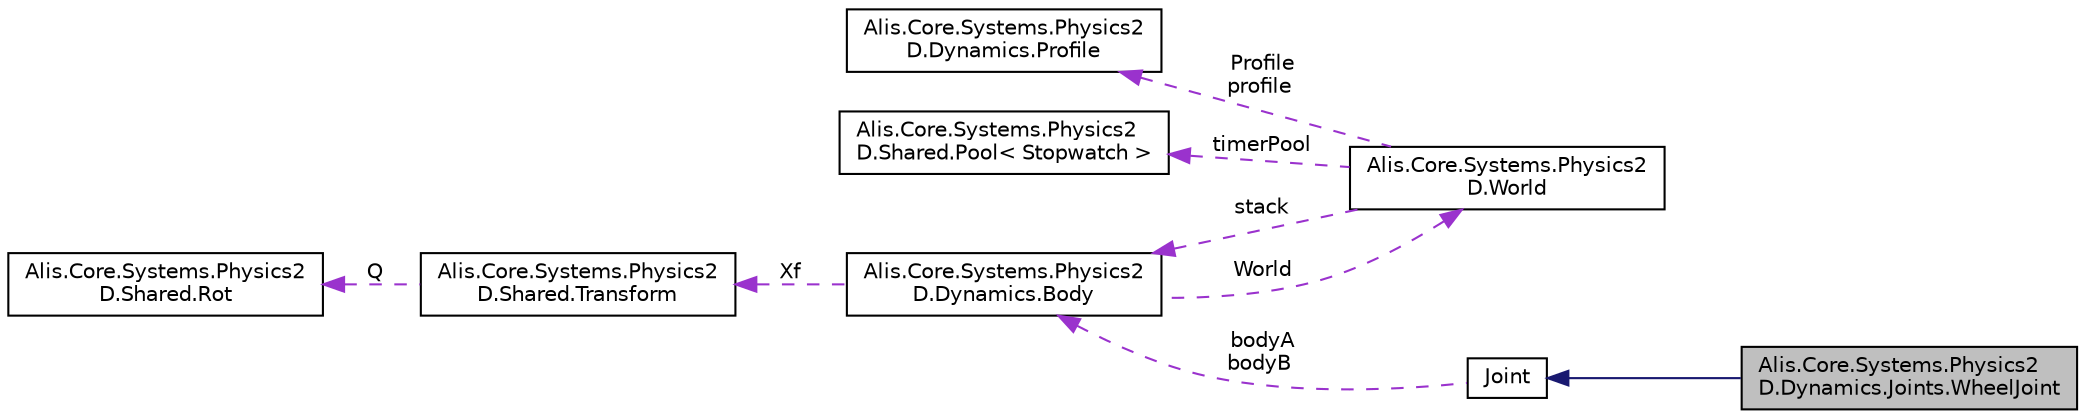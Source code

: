 digraph "Alis.Core.Systems.Physics2D.Dynamics.Joints.WheelJoint"
{
 // LATEX_PDF_SIZE
  edge [fontname="Helvetica",fontsize="10",labelfontname="Helvetica",labelfontsize="10"];
  node [fontname="Helvetica",fontsize="10",shape=record];
  rankdir="LR";
  Node1 [label="Alis.Core.Systems.Physics2\lD.Dynamics.Joints.WheelJoint",height=0.2,width=0.4,color="black", fillcolor="grey75", style="filled", fontcolor="black",tooltip="A wheel joint. This joint provides two degrees of freedom: translation along an axis fixed in bodyA a..."];
  Node2 -> Node1 [dir="back",color="midnightblue",fontsize="10",style="solid",fontname="Helvetica"];
  Node2 [label="Joint",height=0.2,width=0.4,color="black", fillcolor="white", style="filled",URL="$class_alis_1_1_core_1_1_systems_1_1_physics2_d_1_1_dynamics_1_1_joints_1_1_joint.html",tooltip="The joint class"];
  Node3 -> Node2 [dir="back",color="darkorchid3",fontsize="10",style="dashed",label=" bodyA\nbodyB" ,fontname="Helvetica"];
  Node3 [label="Alis.Core.Systems.Physics2\lD.Dynamics.Body",height=0.2,width=0.4,color="black", fillcolor="white", style="filled",URL="$class_alis_1_1_core_1_1_systems_1_1_physics2_d_1_1_dynamics_1_1_body.html",tooltip="The body class"];
  Node4 -> Node3 [dir="back",color="darkorchid3",fontsize="10",style="dashed",label=" Xf" ,fontname="Helvetica"];
  Node4 [label="Alis.Core.Systems.Physics2\lD.Shared.Transform",height=0.2,width=0.4,color="black", fillcolor="white", style="filled",URL="$struct_alis_1_1_core_1_1_systems_1_1_physics2_d_1_1_shared_1_1_transform.html",tooltip="A transform contains translation and rotation. It is used to represent the position and orientation o..."];
  Node5 -> Node4 [dir="back",color="darkorchid3",fontsize="10",style="dashed",label=" Q" ,fontname="Helvetica"];
  Node5 [label="Alis.Core.Systems.Physics2\lD.Shared.Rot",height=0.2,width=0.4,color="black", fillcolor="white", style="filled",URL="$struct_alis_1_1_core_1_1_systems_1_1_physics2_d_1_1_shared_1_1_rot.html",tooltip="Rotation"];
  Node6 -> Node3 [dir="back",color="darkorchid3",fontsize="10",style="dashed",label=" World" ,fontname="Helvetica"];
  Node6 [label="Alis.Core.Systems.Physics2\lD.World",height=0.2,width=0.4,color="black", fillcolor="white", style="filled",URL="$class_alis_1_1_core_1_1_systems_1_1_physics2_d_1_1_world.html",tooltip="The world class manages all physics entities, dynamic simulation, and asynchronous queries."];
  Node3 -> Node6 [dir="back",color="darkorchid3",fontsize="10",style="dashed",label=" stack" ,fontname="Helvetica"];
  Node7 -> Node6 [dir="back",color="darkorchid3",fontsize="10",style="dashed",label=" Profile\nprofile" ,fontname="Helvetica"];
  Node7 [label="Alis.Core.Systems.Physics2\lD.Dynamics.Profile",height=0.2,width=0.4,color="black", fillcolor="white", style="filled",URL="$struct_alis_1_1_core_1_1_systems_1_1_physics2_d_1_1_dynamics_1_1_profile.html",tooltip="The profile"];
  Node8 -> Node6 [dir="back",color="darkorchid3",fontsize="10",style="dashed",label=" timerPool" ,fontname="Helvetica"];
  Node8 [label="Alis.Core.Systems.Physics2\lD.Shared.Pool\< Stopwatch \>",height=0.2,width=0.4,color="black", fillcolor="white", style="filled",URL="$class_alis_1_1_core_1_1_systems_1_1_physics2_d_1_1_shared_1_1_pool.html",tooltip=" "];
}

